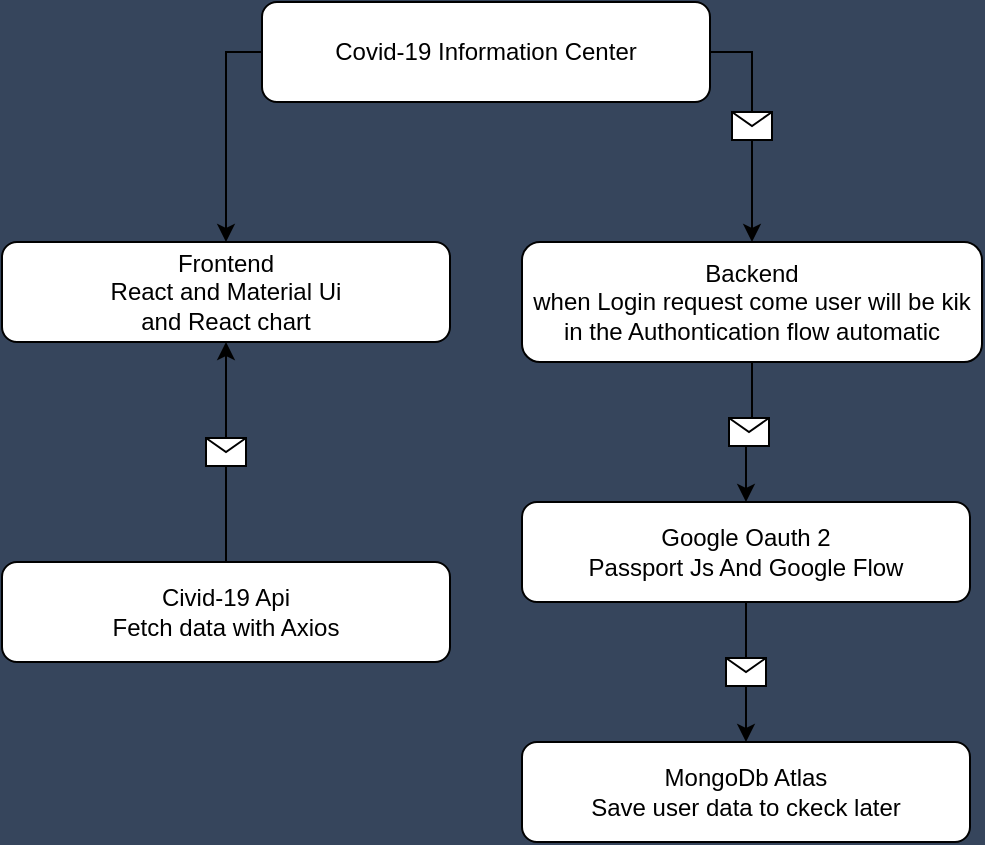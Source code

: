 <mxfile>
    <diagram id="eMDRjAzCHqSsySHm6xyu" name="Main Structure">
        <mxGraphModel dx="1060" dy="534" grid="1" gridSize="10" guides="1" tooltips="1" connect="1" arrows="1" fold="1" page="1" pageScale="1" pageWidth="827" pageHeight="1169" background="#36455C" math="0" shadow="0">
            <root>
                <mxCell id="0"/>
                <mxCell id="1" parent="0"/>
                <mxCell id="j4jTZ7e2hNYMvXi3JBT9-1" value="Covid-19 Information Center" style="rounded=1;whiteSpace=wrap;html=1;" parent="1" vertex="1">
                    <mxGeometry x="320" y="70" width="224" height="50" as="geometry"/>
                </mxCell>
                <mxCell id="j4jTZ7e2hNYMvXi3JBT9-2" value="Frontend&lt;br&gt;React and Material Ui&lt;br&gt;and React chart" style="rounded=1;whiteSpace=wrap;html=1;" parent="1" vertex="1">
                    <mxGeometry x="190" y="190" width="224" height="50" as="geometry"/>
                </mxCell>
                <mxCell id="j4jTZ7e2hNYMvXi3JBT9-3" value="Backend&lt;br&gt;when Login request come user will be kik in the Authontication flow automatic" style="rounded=1;whiteSpace=wrap;html=1;" parent="1" vertex="1">
                    <mxGeometry x="450" y="190" width="230" height="60" as="geometry"/>
                </mxCell>
                <mxCell id="j4jTZ7e2hNYMvXi3JBT9-6" value="" style="endArrow=classic;html=1;rounded=0;edgeStyle=orthogonalEdgeStyle;exitX=0;exitY=0.5;exitDx=0;exitDy=0;entryX=0.5;entryY=0;entryDx=0;entryDy=0;" parent="1" source="j4jTZ7e2hNYMvXi3JBT9-1" target="j4jTZ7e2hNYMvXi3JBT9-2" edge="1">
                    <mxGeometry width="50" height="50" relative="1" as="geometry">
                        <mxPoint x="390" y="410" as="sourcePoint"/>
                        <mxPoint x="150" y="130" as="targetPoint"/>
                    </mxGeometry>
                </mxCell>
                <mxCell id="j4jTZ7e2hNYMvXi3JBT9-7" value="" style="endArrow=classic;html=1;rounded=0;edgeStyle=orthogonalEdgeStyle;exitX=1;exitY=0.5;exitDx=0;exitDy=0;entryX=0.5;entryY=0;entryDx=0;entryDy=0;" parent="1" source="j4jTZ7e2hNYMvXi3JBT9-1" target="j4jTZ7e2hNYMvXi3JBT9-3" edge="1">
                    <mxGeometry relative="1" as="geometry">
                        <mxPoint x="330" y="390" as="sourcePoint"/>
                        <mxPoint x="430" y="390" as="targetPoint"/>
                    </mxGeometry>
                </mxCell>
                <mxCell id="j4jTZ7e2hNYMvXi3JBT9-8" value="" style="shape=message;html=1;outlineConnect=0;" parent="j4jTZ7e2hNYMvXi3JBT9-7" vertex="1">
                    <mxGeometry width="20" height="14" relative="1" as="geometry">
                        <mxPoint x="-10" y="-7" as="offset"/>
                    </mxGeometry>
                </mxCell>
                <mxCell id="j4jTZ7e2hNYMvXi3JBT9-11" value="Google Oauth 2&lt;br&gt;Passport Js And Google Flow" style="rounded=1;whiteSpace=wrap;html=1;" parent="1" vertex="1">
                    <mxGeometry x="450" y="320" width="224" height="50" as="geometry"/>
                </mxCell>
                <mxCell id="j4jTZ7e2hNYMvXi3JBT9-12" value="MongoDb Atlas&lt;br&gt;Save user data to ckeck later" style="rounded=1;whiteSpace=wrap;html=1;" parent="1" vertex="1">
                    <mxGeometry x="450" y="440" width="224" height="50" as="geometry"/>
                </mxCell>
                <mxCell id="j4jTZ7e2hNYMvXi3JBT9-13" value="" style="endArrow=classic;html=1;rounded=0;edgeStyle=orthogonalEdgeStyle;exitX=0.5;exitY=1;exitDx=0;exitDy=0;entryX=0.5;entryY=0;entryDx=0;entryDy=0;" parent="1" source="j4jTZ7e2hNYMvXi3JBT9-3" target="j4jTZ7e2hNYMvXi3JBT9-11" edge="1">
                    <mxGeometry relative="1" as="geometry">
                        <mxPoint x="330" y="390" as="sourcePoint"/>
                        <mxPoint x="430" y="390" as="targetPoint"/>
                    </mxGeometry>
                </mxCell>
                <mxCell id="j4jTZ7e2hNYMvXi3JBT9-14" value="" style="shape=message;html=1;outlineConnect=0;" parent="j4jTZ7e2hNYMvXi3JBT9-13" vertex="1">
                    <mxGeometry width="20" height="14" relative="1" as="geometry">
                        <mxPoint x="-10" y="-7" as="offset"/>
                    </mxGeometry>
                </mxCell>
                <mxCell id="j4jTZ7e2hNYMvXi3JBT9-15" value="" style="endArrow=classic;html=1;rounded=0;edgeStyle=orthogonalEdgeStyle;exitX=0.5;exitY=1;exitDx=0;exitDy=0;entryX=0.5;entryY=0;entryDx=0;entryDy=0;" parent="1" source="j4jTZ7e2hNYMvXi3JBT9-11" target="j4jTZ7e2hNYMvXi3JBT9-12" edge="1">
                    <mxGeometry relative="1" as="geometry">
                        <mxPoint x="330" y="390" as="sourcePoint"/>
                        <mxPoint x="562" y="430" as="targetPoint"/>
                    </mxGeometry>
                </mxCell>
                <mxCell id="j4jTZ7e2hNYMvXi3JBT9-16" value="" style="shape=message;html=1;outlineConnect=0;" parent="j4jTZ7e2hNYMvXi3JBT9-15" vertex="1">
                    <mxGeometry width="20" height="14" relative="1" as="geometry">
                        <mxPoint x="-10" y="-7" as="offset"/>
                    </mxGeometry>
                </mxCell>
                <mxCell id="j4jTZ7e2hNYMvXi3JBT9-17" value="Civid-19 Api&lt;br&gt;Fetch data with Axios" style="rounded=1;whiteSpace=wrap;html=1;" parent="1" vertex="1">
                    <mxGeometry x="190" y="350" width="224" height="50" as="geometry"/>
                </mxCell>
                <mxCell id="j4jTZ7e2hNYMvXi3JBT9-18" value="" style="endArrow=classic;html=1;rounded=0;edgeStyle=orthogonalEdgeStyle;entryX=0.5;entryY=1;entryDx=0;entryDy=0;exitX=0.5;exitY=0;exitDx=0;exitDy=0;" parent="1" source="j4jTZ7e2hNYMvXi3JBT9-17" target="j4jTZ7e2hNYMvXi3JBT9-2" edge="1">
                    <mxGeometry relative="1" as="geometry">
                        <mxPoint x="460" y="330" as="sourcePoint"/>
                        <mxPoint x="560" y="330" as="targetPoint"/>
                    </mxGeometry>
                </mxCell>
                <mxCell id="j4jTZ7e2hNYMvXi3JBT9-19" value="" style="shape=message;html=1;outlineConnect=0;" parent="j4jTZ7e2hNYMvXi3JBT9-18" vertex="1">
                    <mxGeometry width="20" height="14" relative="1" as="geometry">
                        <mxPoint x="-10" y="-7" as="offset"/>
                    </mxGeometry>
                </mxCell>
            </root>
        </mxGraphModel>
    </diagram>
</mxfile>